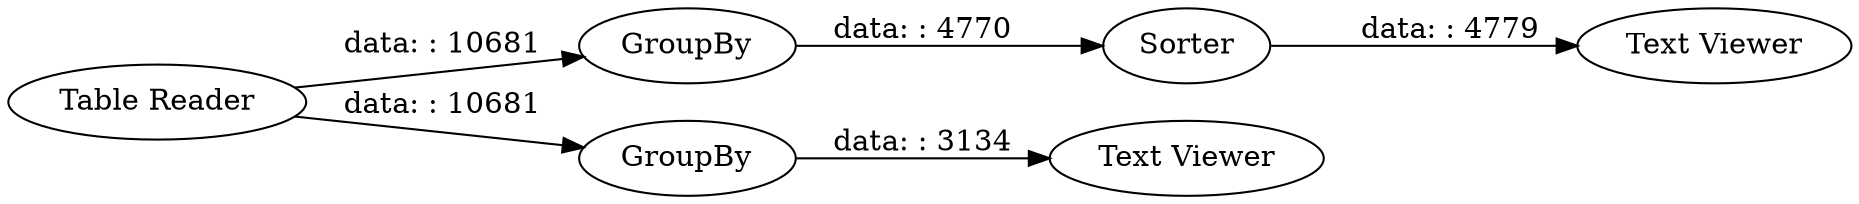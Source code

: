 digraph {
	"5187200462844574249_88" [label=GroupBy]
	"5187200462844574249_89" [label="Text Viewer"]
	"5187200462844574249_87" [label="Text Viewer"]
	"5187200462844574249_76" [label="Table Reader"]
	"5187200462844574249_86" [label=GroupBy]
	"5187200462844574249_91" [label=Sorter]
	"5187200462844574249_76" -> "5187200462844574249_88" [label="data: : 10681"]
	"5187200462844574249_76" -> "5187200462844574249_86" [label="data: : 10681"]
	"5187200462844574249_88" -> "5187200462844574249_91" [label="data: : 4770"]
	"5187200462844574249_91" -> "5187200462844574249_89" [label="data: : 4779"]
	"5187200462844574249_86" -> "5187200462844574249_87" [label="data: : 3134"]
	rankdir=LR
}
